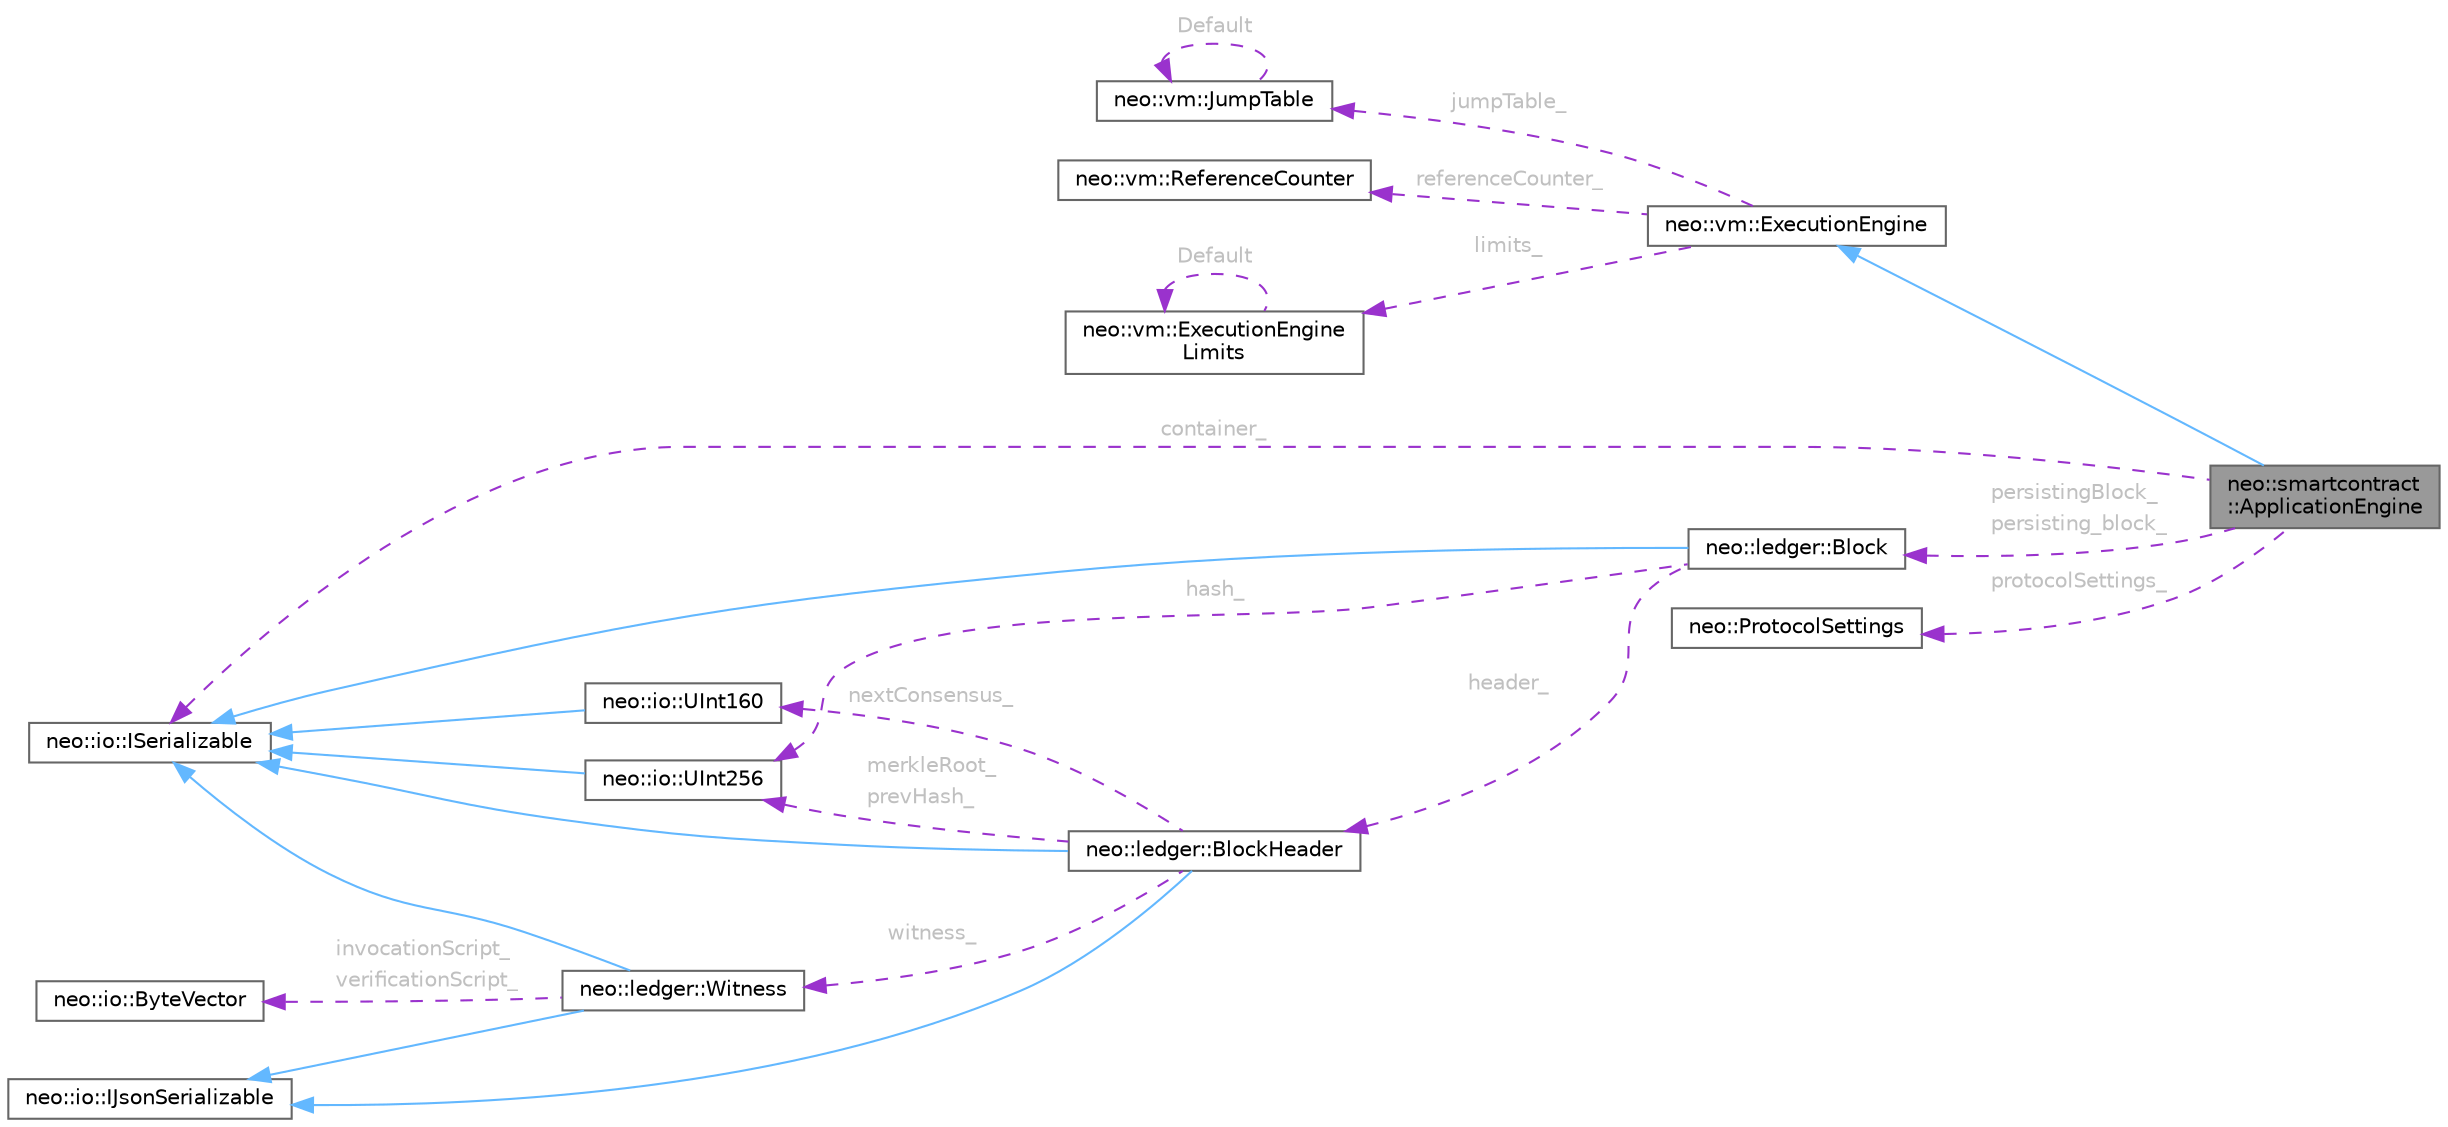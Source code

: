digraph "neo::smartcontract::ApplicationEngine"
{
 // LATEX_PDF_SIZE
  bgcolor="transparent";
  edge [fontname=Helvetica,fontsize=10,labelfontname=Helvetica,labelfontsize=10];
  node [fontname=Helvetica,fontsize=10,shape=box,height=0.2,width=0.4];
  rankdir="LR";
  Node1 [id="Node000001",label="neo::smartcontract\l::ApplicationEngine",height=0.2,width=0.4,color="gray40", fillcolor="grey60", style="filled", fontcolor="black",tooltip="Represents an application engine."];
  Node2 -> Node1 [id="edge23_Node000001_Node000002",dir="back",color="steelblue1",style="solid",tooltip=" "];
  Node2 [id="Node000002",label="neo::vm::ExecutionEngine",height=0.2,width=0.4,color="gray40", fillcolor="white", style="filled",URL="$classneo_1_1vm_1_1_execution_engine.html",tooltip="Represents an execution engine."];
  Node3 -> Node2 [id="edge24_Node000002_Node000003",dir="back",color="darkorchid3",style="dashed",tooltip=" ",label=<<TABLE CELLBORDER="0" BORDER="0"><TR><TD VALIGN="top" ALIGN="LEFT" CELLPADDING="1" CELLSPACING="0">jumpTable_</TD></TR>
</TABLE>> ,fontcolor="grey" ];
  Node3 [id="Node000003",label="neo::vm::JumpTable",height=0.2,width=0.4,color="gray40", fillcolor="white", style="filled",URL="$classneo_1_1vm_1_1_jump_table.html",tooltip="Represents a jump table for the VM."];
  Node3 -> Node3 [id="edge25_Node000003_Node000003",dir="back",color="darkorchid3",style="dashed",tooltip=" ",label=<<TABLE CELLBORDER="0" BORDER="0"><TR><TD VALIGN="top" ALIGN="LEFT" CELLPADDING="1" CELLSPACING="0">Default</TD></TR>
</TABLE>> ,fontcolor="grey" ];
  Node4 -> Node2 [id="edge26_Node000002_Node000004",dir="back",color="darkorchid3",style="dashed",tooltip=" ",label=<<TABLE CELLBORDER="0" BORDER="0"><TR><TD VALIGN="top" ALIGN="LEFT" CELLPADDING="1" CELLSPACING="0">referenceCounter_</TD></TR>
</TABLE>> ,fontcolor="grey" ];
  Node4 [id="Node000004",label="neo::vm::ReferenceCounter",height=0.2,width=0.4,color="gray40", fillcolor="white", style="filled",URL="$classneo_1_1vm_1_1_reference_counter.html",tooltip="Represents a reference counter for stack items."];
  Node5 -> Node2 [id="edge27_Node000002_Node000005",dir="back",color="darkorchid3",style="dashed",tooltip=" ",label=<<TABLE CELLBORDER="0" BORDER="0"><TR><TD VALIGN="top" ALIGN="LEFT" CELLPADDING="1" CELLSPACING="0">limits_</TD></TR>
</TABLE>> ,fontcolor="grey" ];
  Node5 [id="Node000005",label="neo::vm::ExecutionEngine\lLimits",height=0.2,width=0.4,color="gray40", fillcolor="white", style="filled",URL="$classneo_1_1vm_1_1_execution_engine_limits.html",tooltip="Represents the restrictions on the VM."];
  Node5 -> Node5 [id="edge28_Node000005_Node000005",dir="back",color="darkorchid3",style="dashed",tooltip=" ",label=<<TABLE CELLBORDER="0" BORDER="0"><TR><TD VALIGN="top" ALIGN="LEFT" CELLPADDING="1" CELLSPACING="0">Default</TD></TR>
</TABLE>> ,fontcolor="grey" ];
  Node6 -> Node1 [id="edge29_Node000001_Node000006",dir="back",color="darkorchid3",style="dashed",tooltip=" ",label=<<TABLE CELLBORDER="0" BORDER="0"><TR><TD VALIGN="top" ALIGN="LEFT" CELLPADDING="1" CELLSPACING="0">container_</TD></TR>
</TABLE>> ,fontcolor="grey" ];
  Node6 [id="Node000006",label="neo::io::ISerializable",height=0.2,width=0.4,color="gray40", fillcolor="white", style="filled",URL="$classneo_1_1io_1_1_i_serializable.html",tooltip="Interface for objects that can be serialized/deserialized."];
  Node7 -> Node1 [id="edge30_Node000001_Node000007",dir="back",color="darkorchid3",style="dashed",tooltip=" ",label=<<TABLE CELLBORDER="0" BORDER="0"><TR><TD VALIGN="top" ALIGN="LEFT" CELLPADDING="1" CELLSPACING="0">persistingBlock_</TD></TR>
<TR><TD VALIGN="top" ALIGN="LEFT" CELLPADDING="1" CELLSPACING="0">persisting_block_</TD></TR>
</TABLE>> ,fontcolor="grey" ];
  Node7 [id="Node000007",label="neo::ledger::Block",height=0.2,width=0.4,color="gray40", fillcolor="white", style="filled",URL="$classneo_1_1ledger_1_1_block.html",tooltip="Represents a block in the Neo blockchain."];
  Node6 -> Node7 [id="edge31_Node000007_Node000006",dir="back",color="steelblue1",style="solid",tooltip=" "];
  Node8 -> Node7 [id="edge32_Node000007_Node000008",dir="back",color="darkorchid3",style="dashed",tooltip=" ",label=<<TABLE CELLBORDER="0" BORDER="0"><TR><TD VALIGN="top" ALIGN="LEFT" CELLPADDING="1" CELLSPACING="0">header_</TD></TR>
</TABLE>> ,fontcolor="grey" ];
  Node8 [id="Node000008",label="neo::ledger::BlockHeader",height=0.2,width=0.4,color="gray40", fillcolor="white", style="filled",URL="$classneo_1_1ledger_1_1_block_header.html",tooltip="Represents a block header in the Neo blockchain."];
  Node6 -> Node8 [id="edge33_Node000008_Node000006",dir="back",color="steelblue1",style="solid",tooltip=" "];
  Node9 -> Node8 [id="edge34_Node000008_Node000009",dir="back",color="steelblue1",style="solid",tooltip=" "];
  Node9 [id="Node000009",label="neo::io::IJsonSerializable",height=0.2,width=0.4,color="gray40", fillcolor="white", style="filled",URL="$classneo_1_1io_1_1_i_json_serializable.html",tooltip="Interface for objects that can be serialized/deserialized to/from JSON."];
  Node10 -> Node8 [id="edge35_Node000008_Node000010",dir="back",color="darkorchid3",style="dashed",tooltip=" ",label=<<TABLE CELLBORDER="0" BORDER="0"><TR><TD VALIGN="top" ALIGN="LEFT" CELLPADDING="1" CELLSPACING="0">merkleRoot_</TD></TR>
<TR><TD VALIGN="top" ALIGN="LEFT" CELLPADDING="1" CELLSPACING="0">prevHash_</TD></TR>
</TABLE>> ,fontcolor="grey" ];
  Node10 [id="Node000010",label="neo::io::UInt256",height=0.2,width=0.4,color="gray40", fillcolor="white", style="filled",URL="$classneo_1_1io_1_1_u_int256.html",tooltip="Represents a 256-bit unsigned integer."];
  Node6 -> Node10 [id="edge36_Node000010_Node000006",dir="back",color="steelblue1",style="solid",tooltip=" "];
  Node11 -> Node8 [id="edge37_Node000008_Node000011",dir="back",color="darkorchid3",style="dashed",tooltip=" ",label=<<TABLE CELLBORDER="0" BORDER="0"><TR><TD VALIGN="top" ALIGN="LEFT" CELLPADDING="1" CELLSPACING="0">nextConsensus_</TD></TR>
</TABLE>> ,fontcolor="grey" ];
  Node11 [id="Node000011",label="neo::io::UInt160",height=0.2,width=0.4,color="gray40", fillcolor="white", style="filled",URL="$classneo_1_1io_1_1_u_int160.html",tooltip="Represents a 160-bit unsigned integer."];
  Node6 -> Node11 [id="edge38_Node000011_Node000006",dir="back",color="steelblue1",style="solid",tooltip=" "];
  Node12 -> Node8 [id="edge39_Node000008_Node000012",dir="back",color="darkorchid3",style="dashed",tooltip=" ",label=<<TABLE CELLBORDER="0" BORDER="0"><TR><TD VALIGN="top" ALIGN="LEFT" CELLPADDING="1" CELLSPACING="0">witness_</TD></TR>
</TABLE>> ,fontcolor="grey" ];
  Node12 [id="Node000012",label="neo::ledger::Witness",height=0.2,width=0.4,color="gray40", fillcolor="white", style="filled",URL="$classneo_1_1ledger_1_1_witness.html",tooltip="Represents a witness."];
  Node6 -> Node12 [id="edge40_Node000012_Node000006",dir="back",color="steelblue1",style="solid",tooltip=" "];
  Node9 -> Node12 [id="edge41_Node000012_Node000009",dir="back",color="steelblue1",style="solid",tooltip=" "];
  Node13 -> Node12 [id="edge42_Node000012_Node000013",dir="back",color="darkorchid3",style="dashed",tooltip=" ",label=<<TABLE CELLBORDER="0" BORDER="0"><TR><TD VALIGN="top" ALIGN="LEFT" CELLPADDING="1" CELLSPACING="0">invocationScript_</TD></TR>
<TR><TD VALIGN="top" ALIGN="LEFT" CELLPADDING="1" CELLSPACING="0">verificationScript_</TD></TR>
</TABLE>> ,fontcolor="grey" ];
  Node13 [id="Node000013",label="neo::io::ByteVector",height=0.2,width=0.4,color="gray40", fillcolor="white", style="filled",URL="$classneo_1_1io_1_1_byte_vector.html",tooltip="A mutable byte array with efficient operations."];
  Node10 -> Node7 [id="edge43_Node000007_Node000010",dir="back",color="darkorchid3",style="dashed",tooltip=" ",label=<<TABLE CELLBORDER="0" BORDER="0"><TR><TD VALIGN="top" ALIGN="LEFT" CELLPADDING="1" CELLSPACING="0">hash_</TD></TR>
</TABLE>> ,fontcolor="grey" ];
  Node14 -> Node1 [id="edge44_Node000001_Node000014",dir="back",color="darkorchid3",style="dashed",tooltip=" ",label=<<TABLE CELLBORDER="0" BORDER="0"><TR><TD VALIGN="top" ALIGN="LEFT" CELLPADDING="1" CELLSPACING="0">protocolSettings_</TD></TR>
</TABLE>> ,fontcolor="grey" ];
  Node14 [id="Node000014",label="neo::ProtocolSettings",height=0.2,width=0.4,color="gray40", fillcolor="white", style="filled",URL="$classneo_1_1_protocol_settings.html",tooltip="Represents the protocol settings of the NEO system."];
}
